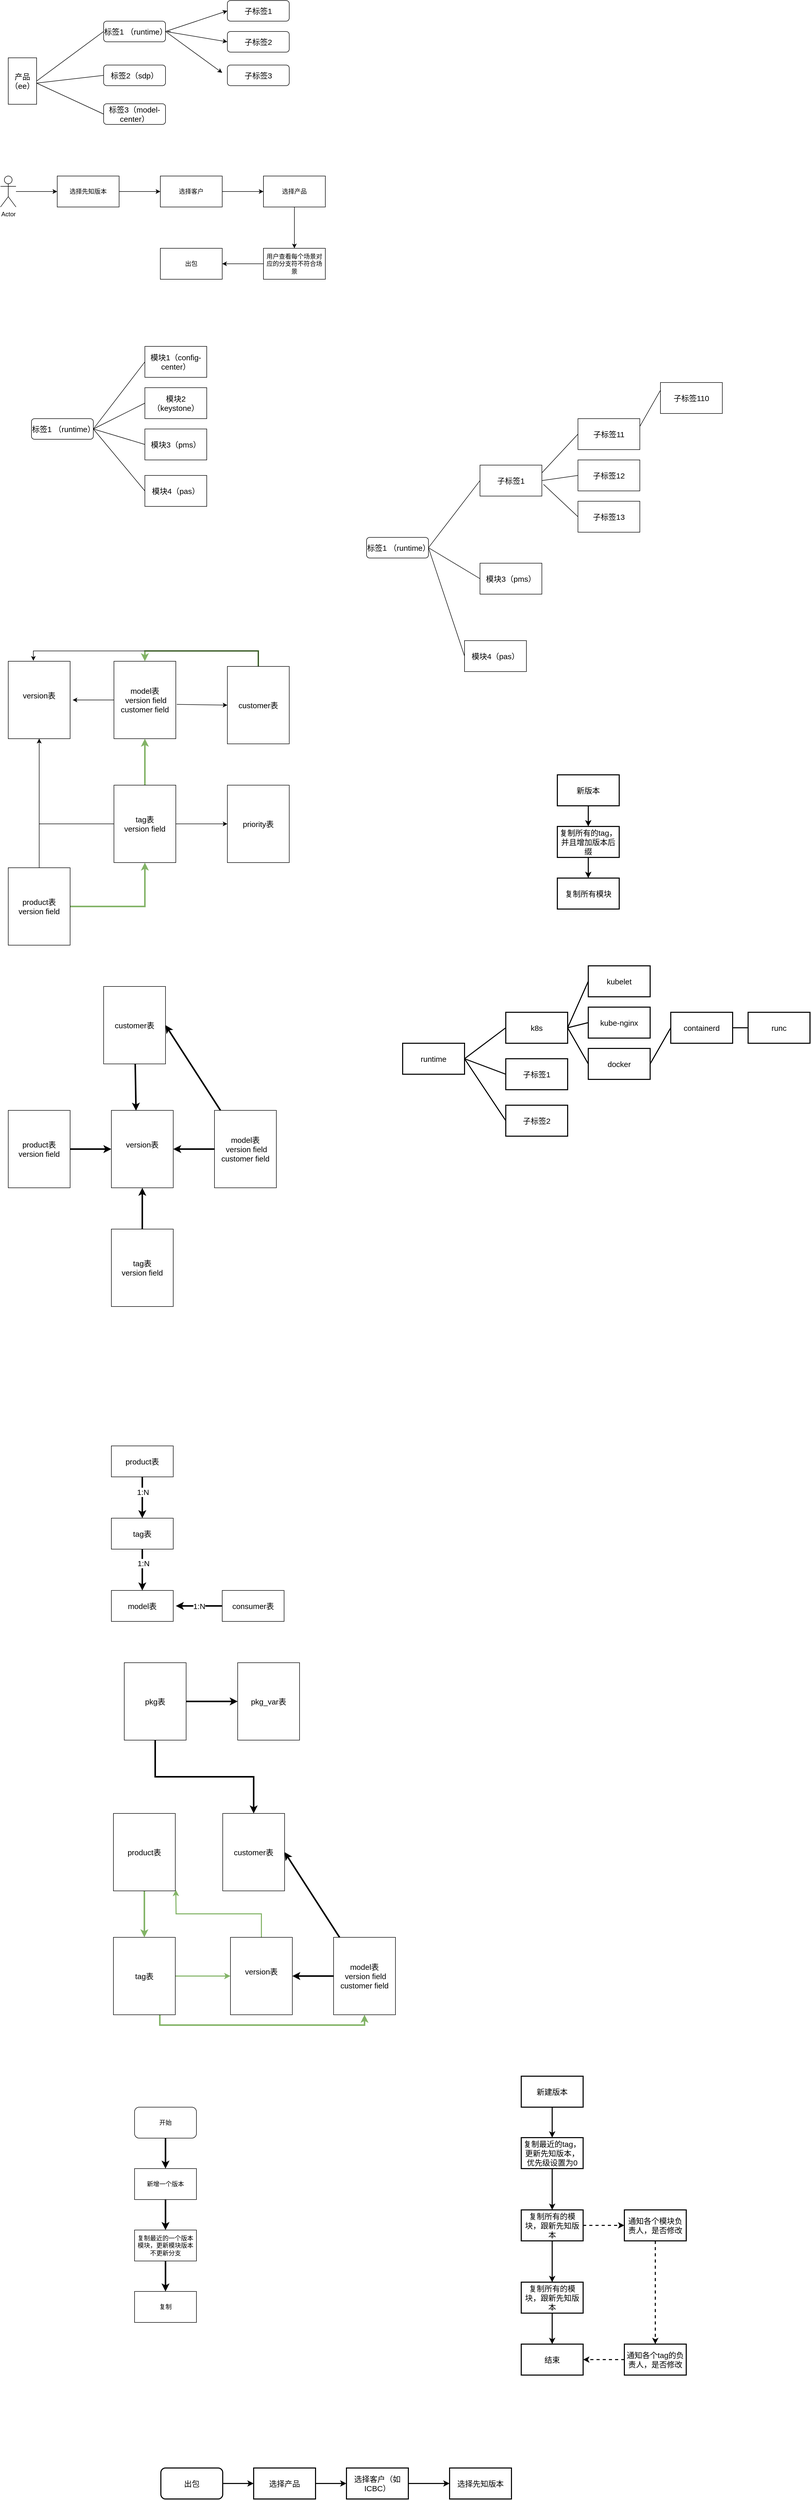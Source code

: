 <mxfile version="12.1.9" type="github" pages="1">
  <diagram id="HYDxC4IRF1-QbCd2Omzz" name="Page-1">
    <mxGraphModel dx="1106" dy="702" grid="1" gridSize="10" guides="1" tooltips="1" connect="1" arrows="1" fold="1" page="1" pageScale="1" pageWidth="827" pageHeight="1169" math="0" shadow="0">
      <root>
        <mxCell id="0"/>
        <mxCell id="1" parent="0"/>
        <mxCell id="9Z2hVscFaG5uiC6A5sd_-3" value="" style="edgeStyle=orthogonalEdgeStyle;rounded=0;orthogonalLoop=1;jettySize=auto;html=1;" parent="1" source="9Z2hVscFaG5uiC6A5sd_-1" edge="1">
          <mxGeometry relative="1" as="geometry">
            <mxPoint x="160" y="380" as="targetPoint"/>
          </mxGeometry>
        </mxCell>
        <mxCell id="9Z2hVscFaG5uiC6A5sd_-1" value="Actor" style="shape=umlActor;verticalLabelPosition=bottom;labelBackgroundColor=#ffffff;verticalAlign=top;html=1;outlineConnect=0;" parent="1" vertex="1">
          <mxGeometry x="50" y="350" width="30" height="60" as="geometry"/>
        </mxCell>
        <mxCell id="9Z2hVscFaG5uiC6A5sd_-6" value="" style="edgeStyle=orthogonalEdgeStyle;rounded=0;orthogonalLoop=1;jettySize=auto;html=1;" parent="1" source="9Z2hVscFaG5uiC6A5sd_-4" target="9Z2hVscFaG5uiC6A5sd_-5" edge="1">
          <mxGeometry relative="1" as="geometry"/>
        </mxCell>
        <mxCell id="9Z2hVscFaG5uiC6A5sd_-4" value="选择先知版本" style="rounded=0;whiteSpace=wrap;html=1;" parent="1" vertex="1">
          <mxGeometry x="160" y="350" width="120" height="60" as="geometry"/>
        </mxCell>
        <mxCell id="9Z2hVscFaG5uiC6A5sd_-8" value="" style="edgeStyle=orthogonalEdgeStyle;rounded=0;orthogonalLoop=1;jettySize=auto;html=1;" parent="1" source="9Z2hVscFaG5uiC6A5sd_-5" target="9Z2hVscFaG5uiC6A5sd_-7" edge="1">
          <mxGeometry relative="1" as="geometry"/>
        </mxCell>
        <mxCell id="9Z2hVscFaG5uiC6A5sd_-5" value="选择客户" style="rounded=0;whiteSpace=wrap;html=1;" parent="1" vertex="1">
          <mxGeometry x="360" y="350" width="120" height="60" as="geometry"/>
        </mxCell>
        <mxCell id="9Z2hVscFaG5uiC6A5sd_-10" value="" style="edgeStyle=orthogonalEdgeStyle;rounded=0;orthogonalLoop=1;jettySize=auto;html=1;" parent="1" source="9Z2hVscFaG5uiC6A5sd_-7" target="9Z2hVscFaG5uiC6A5sd_-9" edge="1">
          <mxGeometry relative="1" as="geometry"/>
        </mxCell>
        <mxCell id="9Z2hVscFaG5uiC6A5sd_-7" value="选择产品" style="rounded=0;whiteSpace=wrap;html=1;" parent="1" vertex="1">
          <mxGeometry x="560" y="350" width="120" height="60" as="geometry"/>
        </mxCell>
        <mxCell id="9Z2hVscFaG5uiC6A5sd_-12" value="" style="edgeStyle=orthogonalEdgeStyle;rounded=0;orthogonalLoop=1;jettySize=auto;html=1;" parent="1" source="9Z2hVscFaG5uiC6A5sd_-9" target="9Z2hVscFaG5uiC6A5sd_-11" edge="1">
          <mxGeometry relative="1" as="geometry"/>
        </mxCell>
        <mxCell id="9Z2hVscFaG5uiC6A5sd_-9" value="用户查看每个场景对应的分支符不符合场景" style="rounded=0;whiteSpace=wrap;html=1;" parent="1" vertex="1">
          <mxGeometry x="560" y="490" width="120" height="60" as="geometry"/>
        </mxCell>
        <mxCell id="9Z2hVscFaG5uiC6A5sd_-11" value="出包" style="rounded=0;whiteSpace=wrap;html=1;" parent="1" vertex="1">
          <mxGeometry x="360" y="490" width="120" height="60" as="geometry"/>
        </mxCell>
        <mxCell id="9Z2hVscFaG5uiC6A5sd_-13" value="产品（ee）" style="rounded=0;whiteSpace=wrap;html=1;fontSize=15;" parent="1" vertex="1">
          <mxGeometry x="65" y="121" width="55" height="90" as="geometry"/>
        </mxCell>
        <mxCell id="9Z2hVscFaG5uiC6A5sd_-14" value="标签1 （runtime）" style="rounded=1;whiteSpace=wrap;html=1;fontSize=15;align=center;" parent="1" vertex="1">
          <mxGeometry x="250" y="50" width="120" height="40" as="geometry"/>
        </mxCell>
        <mxCell id="9Z2hVscFaG5uiC6A5sd_-15" value="标签2（sdp）" style="rounded=1;whiteSpace=wrap;html=1;fontSize=15;" parent="1" vertex="1">
          <mxGeometry x="250" y="135" width="120" height="40" as="geometry"/>
        </mxCell>
        <mxCell id="9Z2hVscFaG5uiC6A5sd_-16" value="标签3（model-center）" style="rounded=1;whiteSpace=wrap;html=1;fontSize=15;" parent="1" vertex="1">
          <mxGeometry x="250" y="210" width="120" height="40" as="geometry"/>
        </mxCell>
        <mxCell id="9Z2hVscFaG5uiC6A5sd_-17" value="" style="endArrow=none;html=1;fontSize=15;exitX=1;exitY=0.5;exitDx=0;exitDy=0;entryX=0;entryY=0.5;entryDx=0;entryDy=0;" parent="1" source="9Z2hVscFaG5uiC6A5sd_-13" target="9Z2hVscFaG5uiC6A5sd_-14" edge="1">
          <mxGeometry width="50" height="50" relative="1" as="geometry">
            <mxPoint x="50" y="620" as="sourcePoint"/>
            <mxPoint x="100" y="570" as="targetPoint"/>
          </mxGeometry>
        </mxCell>
        <mxCell id="9Z2hVscFaG5uiC6A5sd_-18" value="" style="endArrow=none;html=1;fontSize=15;entryX=0;entryY=0.5;entryDx=0;entryDy=0;" parent="1" target="9Z2hVscFaG5uiC6A5sd_-15" edge="1">
          <mxGeometry width="50" height="50" relative="1" as="geometry">
            <mxPoint x="120" y="170" as="sourcePoint"/>
            <mxPoint x="260" y="80" as="targetPoint"/>
          </mxGeometry>
        </mxCell>
        <mxCell id="9Z2hVscFaG5uiC6A5sd_-19" value="" style="endArrow=none;html=1;fontSize=15;entryX=0;entryY=0.5;entryDx=0;entryDy=0;" parent="1" target="9Z2hVscFaG5uiC6A5sd_-16" edge="1">
          <mxGeometry width="50" height="50" relative="1" as="geometry">
            <mxPoint x="120" y="170" as="sourcePoint"/>
            <mxPoint x="270" y="90" as="targetPoint"/>
          </mxGeometry>
        </mxCell>
        <mxCell id="9Z2hVscFaG5uiC6A5sd_-21" value="标签1 （runtime）" style="rounded=1;whiteSpace=wrap;html=1;fontSize=15;align=center;" parent="1" vertex="1">
          <mxGeometry x="110" y="820" width="120" height="40" as="geometry"/>
        </mxCell>
        <mxCell id="9Z2hVscFaG5uiC6A5sd_-29" value="模块2 （keystone）" style="rounded=0;whiteSpace=wrap;html=1;fontSize=15;align=center;" parent="1" vertex="1">
          <mxGeometry x="330" y="760" width="120" height="60" as="geometry"/>
        </mxCell>
        <mxCell id="9Z2hVscFaG5uiC6A5sd_-30" value="模块3（pms）" style="rounded=0;whiteSpace=wrap;html=1;fontSize=15;align=center;" parent="1" vertex="1">
          <mxGeometry x="330" y="840" width="120" height="60" as="geometry"/>
        </mxCell>
        <mxCell id="9Z2hVscFaG5uiC6A5sd_-31" value="模块4（pas）" style="rounded=0;whiteSpace=wrap;html=1;fontSize=15;align=center;" parent="1" vertex="1">
          <mxGeometry x="330" y="930" width="120" height="60" as="geometry"/>
        </mxCell>
        <mxCell id="9Z2hVscFaG5uiC6A5sd_-32" value="模块1（config-center）" style="rounded=0;whiteSpace=wrap;html=1;fontSize=15;align=center;" parent="1" vertex="1">
          <mxGeometry x="330" y="680" width="120" height="60" as="geometry"/>
        </mxCell>
        <mxCell id="9Z2hVscFaG5uiC6A5sd_-33" value="" style="endArrow=none;html=1;fontSize=15;exitX=1;exitY=0.5;exitDx=0;exitDy=0;entryX=0;entryY=0.5;entryDx=0;entryDy=0;" parent="1" source="9Z2hVscFaG5uiC6A5sd_-21" target="9Z2hVscFaG5uiC6A5sd_-31" edge="1">
          <mxGeometry width="50" height="50" relative="1" as="geometry">
            <mxPoint x="230" y="920" as="sourcePoint"/>
            <mxPoint x="280" y="870" as="targetPoint"/>
          </mxGeometry>
        </mxCell>
        <mxCell id="9Z2hVscFaG5uiC6A5sd_-34" value="" style="endArrow=none;html=1;fontSize=15;entryX=0;entryY=0.5;entryDx=0;entryDy=0;" parent="1" target="9Z2hVscFaG5uiC6A5sd_-30" edge="1">
          <mxGeometry width="50" height="50" relative="1" as="geometry">
            <mxPoint x="230" y="840" as="sourcePoint"/>
            <mxPoint x="340" y="970" as="targetPoint"/>
          </mxGeometry>
        </mxCell>
        <mxCell id="9Z2hVscFaG5uiC6A5sd_-35" value="" style="endArrow=none;html=1;fontSize=15;entryX=0;entryY=0.5;entryDx=0;entryDy=0;" parent="1" target="9Z2hVscFaG5uiC6A5sd_-29" edge="1">
          <mxGeometry width="50" height="50" relative="1" as="geometry">
            <mxPoint x="230" y="840" as="sourcePoint"/>
            <mxPoint x="340" y="880" as="targetPoint"/>
          </mxGeometry>
        </mxCell>
        <mxCell id="9Z2hVscFaG5uiC6A5sd_-36" value="" style="endArrow=none;html=1;fontSize=15;entryX=0;entryY=0.5;entryDx=0;entryDy=0;" parent="1" target="9Z2hVscFaG5uiC6A5sd_-32" edge="1">
          <mxGeometry width="50" height="50" relative="1" as="geometry">
            <mxPoint x="230" y="840" as="sourcePoint"/>
            <mxPoint x="340" y="800" as="targetPoint"/>
          </mxGeometry>
        </mxCell>
        <mxCell id="9Z2hVscFaG5uiC6A5sd_-47" style="edgeStyle=orthogonalEdgeStyle;rounded=0;orthogonalLoop=1;jettySize=auto;html=1;fontSize=15;" parent="1" source="9Z2hVscFaG5uiC6A5sd_-37" edge="1">
          <mxGeometry relative="1" as="geometry">
            <mxPoint x="190" y="1365" as="targetPoint"/>
          </mxGeometry>
        </mxCell>
        <mxCell id="9Z2hVscFaG5uiC6A5sd_-37" value="model表&lt;br&gt;&amp;nbsp;version field&lt;br&gt;customer field&lt;br&gt;" style="rounded=0;whiteSpace=wrap;html=1;fontSize=15;align=center;" parent="1" vertex="1">
          <mxGeometry x="270" y="1290" width="120" height="150" as="geometry"/>
        </mxCell>
        <mxCell id="9Z2hVscFaG5uiC6A5sd_-39" value="version表&lt;br&gt;&lt;br&gt;" style="rounded=0;whiteSpace=wrap;html=1;fontSize=15;align=center;" parent="1" vertex="1">
          <mxGeometry x="65" y="1290" width="120" height="150" as="geometry"/>
        </mxCell>
        <mxCell id="9Z2hVscFaG5uiC6A5sd_-56" style="edgeStyle=orthogonalEdgeStyle;rounded=0;orthogonalLoop=1;jettySize=auto;html=1;exitX=0.5;exitY=0;exitDx=0;exitDy=0;entryX=0.5;entryY=0;entryDx=0;entryDy=0;fontSize=15;fillColor=#d5e8d4;strokeColor=#82b366;strokeWidth=3;" parent="1" source="9Z2hVscFaG5uiC6A5sd_-41" target="9Z2hVscFaG5uiC6A5sd_-37" edge="1">
          <mxGeometry relative="1" as="geometry"/>
        </mxCell>
        <mxCell id="9Z2hVscFaG5uiC6A5sd_-60" style="edgeStyle=orthogonalEdgeStyle;rounded=0;orthogonalLoop=1;jettySize=auto;html=1;exitX=0.5;exitY=0;exitDx=0;exitDy=0;entryX=0.406;entryY=-0.007;entryDx=0;entryDy=0;entryPerimeter=0;fontSize=15;" parent="1" source="9Z2hVscFaG5uiC6A5sd_-41" target="9Z2hVscFaG5uiC6A5sd_-39" edge="1">
          <mxGeometry relative="1" as="geometry"/>
        </mxCell>
        <mxCell id="9Z2hVscFaG5uiC6A5sd_-41" value="customer表&lt;br&gt;" style="rounded=0;whiteSpace=wrap;html=1;fontSize=15;align=center;" parent="1" vertex="1">
          <mxGeometry x="490" y="1300" width="120" height="150" as="geometry"/>
        </mxCell>
        <mxCell id="9Z2hVscFaG5uiC6A5sd_-42" value="" style="endArrow=classic;html=1;fontSize=15;entryX=0;entryY=0.5;entryDx=0;entryDy=0;exitX=1.016;exitY=0.557;exitDx=0;exitDy=0;exitPerimeter=0;" parent="1" source="9Z2hVscFaG5uiC6A5sd_-37" target="9Z2hVscFaG5uiC6A5sd_-41" edge="1">
          <mxGeometry width="50" height="50" relative="1" as="geometry">
            <mxPoint x="390" y="1410" as="sourcePoint"/>
            <mxPoint x="440" y="1360" as="targetPoint"/>
          </mxGeometry>
        </mxCell>
        <mxCell id="9Z2hVscFaG5uiC6A5sd_-48" style="edgeStyle=orthogonalEdgeStyle;rounded=0;orthogonalLoop=1;jettySize=auto;html=1;exitX=0;exitY=0.5;exitDx=0;exitDy=0;entryX=0.5;entryY=1;entryDx=0;entryDy=0;fontSize=15;" parent="1" source="9Z2hVscFaG5uiC6A5sd_-46" target="9Z2hVscFaG5uiC6A5sd_-39" edge="1">
          <mxGeometry relative="1" as="geometry"/>
        </mxCell>
        <mxCell id="9Z2hVscFaG5uiC6A5sd_-55" value="" style="edgeStyle=orthogonalEdgeStyle;rounded=0;orthogonalLoop=1;jettySize=auto;html=1;fontSize=15;entryX=0.5;entryY=1;entryDx=0;entryDy=0;fillColor=#d5e8d4;strokeColor=#82b366;strokeWidth=3;" parent="1" source="9Z2hVscFaG5uiC6A5sd_-46" target="9Z2hVscFaG5uiC6A5sd_-37" edge="1">
          <mxGeometry relative="1" as="geometry">
            <mxPoint x="330" y="1450" as="targetPoint"/>
          </mxGeometry>
        </mxCell>
        <mxCell id="UBwXFy5JP3hV3EEu5Nr8-9" style="edgeStyle=orthogonalEdgeStyle;rounded=0;orthogonalLoop=1;jettySize=auto;html=1;exitX=1;exitY=0.5;exitDx=0;exitDy=0;entryX=0;entryY=0.5;entryDx=0;entryDy=0;" edge="1" parent="1" source="9Z2hVscFaG5uiC6A5sd_-46" target="UBwXFy5JP3hV3EEu5Nr8-8">
          <mxGeometry relative="1" as="geometry"/>
        </mxCell>
        <mxCell id="9Z2hVscFaG5uiC6A5sd_-46" value="tag表&lt;br&gt;version field" style="rounded=0;whiteSpace=wrap;html=1;fontSize=15;align=center;" parent="1" vertex="1">
          <mxGeometry x="270" y="1530" width="120" height="150" as="geometry"/>
        </mxCell>
        <mxCell id="9Z2hVscFaG5uiC6A5sd_-52" style="edgeStyle=orthogonalEdgeStyle;rounded=0;orthogonalLoop=1;jettySize=auto;html=1;entryX=0.5;entryY=1;entryDx=0;entryDy=0;fontSize=15;" parent="1" source="9Z2hVscFaG5uiC6A5sd_-49" target="9Z2hVscFaG5uiC6A5sd_-39" edge="1">
          <mxGeometry relative="1" as="geometry"/>
        </mxCell>
        <mxCell id="9Z2hVscFaG5uiC6A5sd_-53" style="edgeStyle=orthogonalEdgeStyle;rounded=0;orthogonalLoop=1;jettySize=auto;html=1;exitX=1;exitY=0.5;exitDx=0;exitDy=0;fontSize=15;fillColor=#d5e8d4;strokeColor=#82b366;strokeWidth=3;" parent="1" source="9Z2hVscFaG5uiC6A5sd_-49" target="9Z2hVscFaG5uiC6A5sd_-46" edge="1">
          <mxGeometry relative="1" as="geometry"/>
        </mxCell>
        <mxCell id="9Z2hVscFaG5uiC6A5sd_-49" value="product表&lt;br&gt;version field" style="rounded=0;whiteSpace=wrap;html=1;fontSize=15;align=center;" parent="1" vertex="1">
          <mxGeometry x="65" y="1690" width="120" height="150" as="geometry"/>
        </mxCell>
        <mxCell id="9Z2hVscFaG5uiC6A5sd_-77" style="edgeStyle=none;rounded=0;orthogonalLoop=1;jettySize=auto;html=1;entryX=1;entryY=0.5;entryDx=0;entryDy=0;strokeWidth=3;fontSize=15;" parent="1" source="9Z2hVscFaG5uiC6A5sd_-64" target="9Z2hVscFaG5uiC6A5sd_-68" edge="1">
          <mxGeometry relative="1" as="geometry"/>
        </mxCell>
        <mxCell id="9Z2hVscFaG5uiC6A5sd_-79" value="" style="edgeStyle=none;rounded=0;orthogonalLoop=1;jettySize=auto;html=1;strokeWidth=3;fontSize=15;" parent="1" source="9Z2hVscFaG5uiC6A5sd_-64" edge="1">
          <mxGeometry relative="1" as="geometry">
            <mxPoint x="385" y="2235" as="targetPoint"/>
          </mxGeometry>
        </mxCell>
        <mxCell id="9Z2hVscFaG5uiC6A5sd_-64" value="model表&lt;br&gt;&amp;nbsp;version field&lt;br&gt;customer field&lt;br&gt;" style="rounded=0;whiteSpace=wrap;html=1;fontSize=15;align=center;" parent="1" vertex="1">
          <mxGeometry x="465" y="2160" width="120" height="150" as="geometry"/>
        </mxCell>
        <mxCell id="9Z2hVscFaG5uiC6A5sd_-76" style="edgeStyle=none;rounded=0;orthogonalLoop=1;jettySize=auto;html=1;entryX=0.44;entryY=0.004;entryDx=0;entryDy=0;entryPerimeter=0;strokeWidth=3;fontSize=15;" parent="1" source="9Z2hVscFaG5uiC6A5sd_-68" edge="1">
          <mxGeometry relative="1" as="geometry">
            <mxPoint x="312.8" y="2160.6" as="targetPoint"/>
          </mxGeometry>
        </mxCell>
        <mxCell id="9Z2hVscFaG5uiC6A5sd_-68" value="customer表&lt;br&gt;" style="rounded=0;whiteSpace=wrap;html=1;fontSize=15;align=center;" parent="1" vertex="1">
          <mxGeometry x="250" y="1920" width="120" height="150" as="geometry"/>
        </mxCell>
        <mxCell id="9Z2hVscFaG5uiC6A5sd_-82" value="" style="edgeStyle=none;rounded=0;orthogonalLoop=1;jettySize=auto;html=1;strokeWidth=3;fontSize=15;entryX=0.5;entryY=1;entryDx=0;entryDy=0;" parent="1" source="9Z2hVscFaG5uiC6A5sd_-72" edge="1">
          <mxGeometry relative="1" as="geometry">
            <mxPoint x="325" y="2310" as="targetPoint"/>
          </mxGeometry>
        </mxCell>
        <mxCell id="9Z2hVscFaG5uiC6A5sd_-72" value="tag表&lt;br&gt;version field" style="rounded=0;whiteSpace=wrap;html=1;fontSize=15;align=center;" parent="1" vertex="1">
          <mxGeometry x="265" y="2390" width="120" height="150" as="geometry"/>
        </mxCell>
        <mxCell id="9Z2hVscFaG5uiC6A5sd_-80" value="" style="edgeStyle=none;rounded=0;orthogonalLoop=1;jettySize=auto;html=1;strokeWidth=3;fontSize=15;" parent="1" source="9Z2hVscFaG5uiC6A5sd_-75" edge="1">
          <mxGeometry relative="1" as="geometry">
            <mxPoint x="265" y="2235" as="targetPoint"/>
          </mxGeometry>
        </mxCell>
        <mxCell id="9Z2hVscFaG5uiC6A5sd_-75" value="product表&lt;br&gt;version field" style="rounded=0;whiteSpace=wrap;html=1;fontSize=15;align=center;" parent="1" vertex="1">
          <mxGeometry x="65" y="2160" width="120" height="150" as="geometry"/>
        </mxCell>
        <mxCell id="9Z2hVscFaG5uiC6A5sd_-83" value="version表&lt;br&gt;&lt;br&gt;" style="rounded=0;whiteSpace=wrap;html=1;fontSize=15;align=center;" parent="1" vertex="1">
          <mxGeometry x="265" y="2160" width="120" height="150" as="geometry"/>
        </mxCell>
        <mxCell id="9Z2hVscFaG5uiC6A5sd_-86" value="" style="edgeStyle=none;rounded=0;orthogonalLoop=1;jettySize=auto;html=1;strokeWidth=3;fontSize=15;" parent="1" source="9Z2hVscFaG5uiC6A5sd_-84" target="9Z2hVscFaG5uiC6A5sd_-85" edge="1">
          <mxGeometry relative="1" as="geometry"/>
        </mxCell>
        <mxCell id="9Z2hVscFaG5uiC6A5sd_-91" value="1:N" style="text;html=1;resizable=0;points=[];align=center;verticalAlign=middle;labelBackgroundColor=#ffffff;fontSize=15;" parent="9Z2hVscFaG5uiC6A5sd_-86" vertex="1" connectable="0">
          <mxGeometry x="-0.286" y="1" relative="1" as="geometry">
            <mxPoint as="offset"/>
          </mxGeometry>
        </mxCell>
        <mxCell id="9Z2hVscFaG5uiC6A5sd_-84" value="product表" style="rounded=0;whiteSpace=wrap;html=1;fontSize=15;align=center;" parent="1" vertex="1">
          <mxGeometry x="265" y="2810" width="120" height="60" as="geometry"/>
        </mxCell>
        <mxCell id="9Z2hVscFaG5uiC6A5sd_-88" value="" style="edgeStyle=none;rounded=0;orthogonalLoop=1;jettySize=auto;html=1;strokeWidth=3;fontSize=15;" parent="1" source="9Z2hVscFaG5uiC6A5sd_-85" target="9Z2hVscFaG5uiC6A5sd_-87" edge="1">
          <mxGeometry relative="1" as="geometry"/>
        </mxCell>
        <mxCell id="9Z2hVscFaG5uiC6A5sd_-92" value="1:N" style="text;html=1;resizable=0;points=[];align=center;verticalAlign=middle;labelBackgroundColor=#ffffff;fontSize=15;" parent="9Z2hVscFaG5uiC6A5sd_-88" vertex="1" connectable="0">
          <mxGeometry x="-0.336" y="2" relative="1" as="geometry">
            <mxPoint as="offset"/>
          </mxGeometry>
        </mxCell>
        <mxCell id="9Z2hVscFaG5uiC6A5sd_-85" value="tag表" style="rounded=0;whiteSpace=wrap;html=1;fontSize=15;align=center;" parent="1" vertex="1">
          <mxGeometry x="265" y="2950" width="120" height="60" as="geometry"/>
        </mxCell>
        <mxCell id="9Z2hVscFaG5uiC6A5sd_-87" value="model表" style="rounded=0;whiteSpace=wrap;html=1;fontSize=15;align=center;" parent="1" vertex="1">
          <mxGeometry x="265" y="3090" width="120" height="60" as="geometry"/>
        </mxCell>
        <mxCell id="9Z2hVscFaG5uiC6A5sd_-90" value="1:N" style="edgeStyle=none;rounded=0;orthogonalLoop=1;jettySize=auto;html=1;strokeWidth=3;fontSize=15;" parent="1" source="9Z2hVscFaG5uiC6A5sd_-89" edge="1">
          <mxGeometry relative="1" as="geometry">
            <mxPoint x="390" y="3120" as="targetPoint"/>
          </mxGeometry>
        </mxCell>
        <mxCell id="9Z2hVscFaG5uiC6A5sd_-89" value="consumer表" style="rounded=0;whiteSpace=wrap;html=1;fontSize=15;align=center;" parent="1" vertex="1">
          <mxGeometry x="480" y="3090" width="120" height="60" as="geometry"/>
        </mxCell>
        <mxCell id="UBwXFy5JP3hV3EEu5Nr8-1" value="子标签1" style="rounded=1;whiteSpace=wrap;html=1;fontSize=15;align=center;" vertex="1" parent="1">
          <mxGeometry x="490" y="10" width="120" height="40" as="geometry"/>
        </mxCell>
        <mxCell id="UBwXFy5JP3hV3EEu5Nr8-3" value="" style="endArrow=classic;html=1;entryX=0;entryY=0.5;entryDx=0;entryDy=0;" edge="1" parent="1" target="UBwXFy5JP3hV3EEu5Nr8-1">
          <mxGeometry width="50" height="50" relative="1" as="geometry">
            <mxPoint x="370" y="70" as="sourcePoint"/>
            <mxPoint x="420" y="20" as="targetPoint"/>
          </mxGeometry>
        </mxCell>
        <mxCell id="UBwXFy5JP3hV3EEu5Nr8-4" value="子标签2" style="rounded=1;whiteSpace=wrap;html=1;fontSize=15;align=center;" vertex="1" parent="1">
          <mxGeometry x="490" y="70" width="120" height="40" as="geometry"/>
        </mxCell>
        <mxCell id="UBwXFy5JP3hV3EEu5Nr8-5" value="子标签3" style="rounded=1;whiteSpace=wrap;html=1;fontSize=15;align=center;" vertex="1" parent="1">
          <mxGeometry x="490" y="135" width="120" height="40" as="geometry"/>
        </mxCell>
        <mxCell id="UBwXFy5JP3hV3EEu5Nr8-6" value="" style="endArrow=classic;html=1;entryX=0;entryY=0.5;entryDx=0;entryDy=0;" edge="1" parent="1" target="UBwXFy5JP3hV3EEu5Nr8-4">
          <mxGeometry width="50" height="50" relative="1" as="geometry">
            <mxPoint x="380" y="70" as="sourcePoint"/>
            <mxPoint x="420" y="90" as="targetPoint"/>
            <Array as="points">
              <mxPoint x="370" y="70"/>
            </Array>
          </mxGeometry>
        </mxCell>
        <mxCell id="UBwXFy5JP3hV3EEu5Nr8-7" value="" style="endArrow=classic;html=1;" edge="1" parent="1">
          <mxGeometry width="50" height="50" relative="1" as="geometry">
            <mxPoint x="370" y="70" as="sourcePoint"/>
            <mxPoint x="480" y="150" as="targetPoint"/>
          </mxGeometry>
        </mxCell>
        <mxCell id="UBwXFy5JP3hV3EEu5Nr8-8" value="priority表" style="rounded=0;whiteSpace=wrap;html=1;fontSize=15;align=center;" vertex="1" parent="1">
          <mxGeometry x="490" y="1530" width="120" height="150" as="geometry"/>
        </mxCell>
        <mxCell id="UBwXFy5JP3hV3EEu5Nr8-10" style="edgeStyle=none;rounded=0;orthogonalLoop=1;jettySize=auto;html=1;entryX=1;entryY=0.5;entryDx=0;entryDy=0;strokeWidth=3;fontSize=15;" edge="1" source="UBwXFy5JP3hV3EEu5Nr8-12" target="UBwXFy5JP3hV3EEu5Nr8-14" parent="1">
          <mxGeometry relative="1" as="geometry"/>
        </mxCell>
        <mxCell id="UBwXFy5JP3hV3EEu5Nr8-11" value="" style="edgeStyle=none;rounded=0;orthogonalLoop=1;jettySize=auto;html=1;strokeWidth=3;fontSize=15;" edge="1" source="UBwXFy5JP3hV3EEu5Nr8-12" parent="1">
          <mxGeometry relative="1" as="geometry">
            <mxPoint x="616" y="3837" as="targetPoint"/>
          </mxGeometry>
        </mxCell>
        <mxCell id="UBwXFy5JP3hV3EEu5Nr8-12" value="model表&lt;br&gt;&amp;nbsp;version field&lt;br&gt;customer field&lt;br&gt;" style="rounded=0;whiteSpace=wrap;html=1;fontSize=15;align=center;" vertex="1" parent="1">
          <mxGeometry x="696" y="3762" width="120" height="150" as="geometry"/>
        </mxCell>
        <mxCell id="UBwXFy5JP3hV3EEu5Nr8-14" value="customer表&lt;br&gt;" style="rounded=0;whiteSpace=wrap;html=1;fontSize=15;align=center;" vertex="1" parent="1">
          <mxGeometry x="481" y="3522" width="120" height="150" as="geometry"/>
        </mxCell>
        <mxCell id="UBwXFy5JP3hV3EEu5Nr8-24" style="edgeStyle=orthogonalEdgeStyle;rounded=0;orthogonalLoop=1;jettySize=auto;html=1;exitX=0.75;exitY=1;exitDx=0;exitDy=0;entryX=0.5;entryY=1;entryDx=0;entryDy=0;strokeWidth=3;fillColor=#d5e8d4;strokeColor=#82b366;" edge="1" parent="1" source="UBwXFy5JP3hV3EEu5Nr8-16" target="UBwXFy5JP3hV3EEu5Nr8-12">
          <mxGeometry relative="1" as="geometry"/>
        </mxCell>
        <mxCell id="UBwXFy5JP3hV3EEu5Nr8-132" value="" style="edgeStyle=orthogonalEdgeStyle;rounded=0;jumpStyle=none;orthogonalLoop=1;jettySize=auto;html=1;strokeColor=#82b366;strokeWidth=2;fontSize=15;entryX=0;entryY=0.5;entryDx=0;entryDy=0;fillColor=#d5e8d4;" edge="1" parent="1" source="UBwXFy5JP3hV3EEu5Nr8-16" target="UBwXFy5JP3hV3EEu5Nr8-19">
          <mxGeometry relative="1" as="geometry">
            <mxPoint x="469" y="3837" as="targetPoint"/>
          </mxGeometry>
        </mxCell>
        <mxCell id="UBwXFy5JP3hV3EEu5Nr8-16" value="tag表&lt;br&gt;" style="rounded=0;whiteSpace=wrap;html=1;fontSize=15;align=center;" vertex="1" parent="1">
          <mxGeometry x="269" y="3762" width="120" height="150" as="geometry"/>
        </mxCell>
        <mxCell id="UBwXFy5JP3hV3EEu5Nr8-25" style="edgeStyle=orthogonalEdgeStyle;rounded=0;orthogonalLoop=1;jettySize=auto;html=1;exitX=0.5;exitY=1;exitDx=0;exitDy=0;entryX=0.5;entryY=0;entryDx=0;entryDy=0;strokeWidth=3;fillColor=#d5e8d4;strokeColor=#82b366;" edge="1" parent="1" source="UBwXFy5JP3hV3EEu5Nr8-18" target="UBwXFy5JP3hV3EEu5Nr8-16">
          <mxGeometry relative="1" as="geometry"/>
        </mxCell>
        <mxCell id="UBwXFy5JP3hV3EEu5Nr8-18" value="product表&lt;br&gt;" style="rounded=0;whiteSpace=wrap;html=1;fontSize=15;align=center;" vertex="1" parent="1">
          <mxGeometry x="269" y="3522" width="120" height="150" as="geometry"/>
        </mxCell>
        <mxCell id="UBwXFy5JP3hV3EEu5Nr8-133" style="edgeStyle=orthogonalEdgeStyle;rounded=0;jumpStyle=none;orthogonalLoop=1;jettySize=auto;html=1;exitX=0.5;exitY=0;exitDx=0;exitDy=0;strokeColor=#82b366;strokeWidth=2;fontSize=15;fillColor=#d5e8d4;" edge="1" parent="1" source="UBwXFy5JP3hV3EEu5Nr8-19">
          <mxGeometry relative="1" as="geometry">
            <mxPoint x="390" y="3670" as="targetPoint"/>
          </mxGeometry>
        </mxCell>
        <mxCell id="UBwXFy5JP3hV3EEu5Nr8-19" value="version表&lt;br&gt;&lt;br&gt;" style="rounded=0;whiteSpace=wrap;html=1;fontSize=15;align=center;" vertex="1" parent="1">
          <mxGeometry x="496" y="3762" width="120" height="150" as="geometry"/>
        </mxCell>
        <mxCell id="UBwXFy5JP3hV3EEu5Nr8-30" style="edgeStyle=orthogonalEdgeStyle;rounded=0;orthogonalLoop=1;jettySize=auto;html=1;entryX=0;entryY=0.5;entryDx=0;entryDy=0;strokeWidth=3;" edge="1" parent="1" source="UBwXFy5JP3hV3EEu5Nr8-27" target="UBwXFy5JP3hV3EEu5Nr8-29">
          <mxGeometry relative="1" as="geometry"/>
        </mxCell>
        <mxCell id="UBwXFy5JP3hV3EEu5Nr8-39" style="edgeStyle=orthogonalEdgeStyle;rounded=0;orthogonalLoop=1;jettySize=auto;html=1;exitX=0.5;exitY=1;exitDx=0;exitDy=0;entryX=0.5;entryY=0;entryDx=0;entryDy=0;strokeWidth=3;" edge="1" parent="1" source="UBwXFy5JP3hV3EEu5Nr8-27" target="UBwXFy5JP3hV3EEu5Nr8-14">
          <mxGeometry relative="1" as="geometry"/>
        </mxCell>
        <mxCell id="UBwXFy5JP3hV3EEu5Nr8-27" value="pkg表&lt;br&gt;" style="rounded=0;whiteSpace=wrap;html=1;fontSize=15;align=center;" vertex="1" parent="1">
          <mxGeometry x="290" y="3230" width="120" height="150" as="geometry"/>
        </mxCell>
        <mxCell id="UBwXFy5JP3hV3EEu5Nr8-29" value="pkg_var表" style="rounded=0;whiteSpace=wrap;html=1;fontSize=15;align=center;" vertex="1" parent="1">
          <mxGeometry x="510" y="3230" width="120" height="150" as="geometry"/>
        </mxCell>
        <mxCell id="UBwXFy5JP3hV3EEu5Nr8-45" value="" style="edgeStyle=orthogonalEdgeStyle;rounded=0;orthogonalLoop=1;jettySize=auto;html=1;strokeWidth=3;" edge="1" parent="1" source="UBwXFy5JP3hV3EEu5Nr8-40" target="UBwXFy5JP3hV3EEu5Nr8-42">
          <mxGeometry relative="1" as="geometry"/>
        </mxCell>
        <mxCell id="UBwXFy5JP3hV3EEu5Nr8-40" value="开始" style="rounded=1;whiteSpace=wrap;html=1;" vertex="1" parent="1">
          <mxGeometry x="310" y="4091" width="120" height="60" as="geometry"/>
        </mxCell>
        <mxCell id="UBwXFy5JP3hV3EEu5Nr8-44" value="" style="edgeStyle=orthogonalEdgeStyle;rounded=0;orthogonalLoop=1;jettySize=auto;html=1;strokeWidth=3;" edge="1" parent="1" source="UBwXFy5JP3hV3EEu5Nr8-42" target="UBwXFy5JP3hV3EEu5Nr8-43">
          <mxGeometry relative="1" as="geometry"/>
        </mxCell>
        <mxCell id="UBwXFy5JP3hV3EEu5Nr8-42" value="新增一个版本" style="rounded=0;whiteSpace=wrap;html=1;" vertex="1" parent="1">
          <mxGeometry x="310" y="4210" width="120" height="60" as="geometry"/>
        </mxCell>
        <mxCell id="UBwXFy5JP3hV3EEu5Nr8-47" value="" style="edgeStyle=orthogonalEdgeStyle;rounded=0;orthogonalLoop=1;jettySize=auto;html=1;strokeWidth=3;" edge="1" parent="1" source="UBwXFy5JP3hV3EEu5Nr8-43" target="UBwXFy5JP3hV3EEu5Nr8-46">
          <mxGeometry relative="1" as="geometry"/>
        </mxCell>
        <mxCell id="UBwXFy5JP3hV3EEu5Nr8-43" value="复制最近的一个版本模块，更新模块版本不更新分支" style="rounded=0;whiteSpace=wrap;html=1;" vertex="1" parent="1">
          <mxGeometry x="310" y="4329" width="120" height="60" as="geometry"/>
        </mxCell>
        <mxCell id="UBwXFy5JP3hV3EEu5Nr8-46" value="复制" style="rounded=0;whiteSpace=wrap;html=1;" vertex="1" parent="1">
          <mxGeometry x="310" y="4448" width="120" height="60" as="geometry"/>
        </mxCell>
        <mxCell id="UBwXFy5JP3hV3EEu5Nr8-57" value="标签1 （runtime）" style="rounded=1;whiteSpace=wrap;html=1;fontSize=15;align=center;" vertex="1" parent="1">
          <mxGeometry x="760" y="1050" width="120" height="40" as="geometry"/>
        </mxCell>
        <mxCell id="UBwXFy5JP3hV3EEu5Nr8-59" value="模块3（pms）" style="rounded=0;whiteSpace=wrap;html=1;fontSize=15;align=center;" vertex="1" parent="1">
          <mxGeometry x="980" y="1100" width="120" height="60" as="geometry"/>
        </mxCell>
        <mxCell id="UBwXFy5JP3hV3EEu5Nr8-60" value="模块4（pas）" style="rounded=0;whiteSpace=wrap;html=1;fontSize=15;align=center;" vertex="1" parent="1">
          <mxGeometry x="950" y="1250" width="120" height="60" as="geometry"/>
        </mxCell>
        <mxCell id="UBwXFy5JP3hV3EEu5Nr8-61" value="子标签1" style="rounded=0;whiteSpace=wrap;html=1;fontSize=15;align=center;" vertex="1" parent="1">
          <mxGeometry x="980" y="910" width="120" height="60" as="geometry"/>
        </mxCell>
        <mxCell id="UBwXFy5JP3hV3EEu5Nr8-62" value="" style="endArrow=none;html=1;fontSize=15;exitX=1;exitY=0.5;exitDx=0;exitDy=0;entryX=0;entryY=0.5;entryDx=0;entryDy=0;" edge="1" source="UBwXFy5JP3hV3EEu5Nr8-57" target="UBwXFy5JP3hV3EEu5Nr8-60" parent="1">
          <mxGeometry width="50" height="50" relative="1" as="geometry">
            <mxPoint x="880" y="1150" as="sourcePoint"/>
            <mxPoint x="930" y="1100" as="targetPoint"/>
          </mxGeometry>
        </mxCell>
        <mxCell id="UBwXFy5JP3hV3EEu5Nr8-63" value="" style="endArrow=none;html=1;fontSize=15;entryX=0;entryY=0.5;entryDx=0;entryDy=0;" edge="1" target="UBwXFy5JP3hV3EEu5Nr8-59" parent="1">
          <mxGeometry width="50" height="50" relative="1" as="geometry">
            <mxPoint x="880" y="1070" as="sourcePoint"/>
            <mxPoint x="990" y="1200" as="targetPoint"/>
          </mxGeometry>
        </mxCell>
        <mxCell id="UBwXFy5JP3hV3EEu5Nr8-65" value="" style="endArrow=none;html=1;fontSize=15;entryX=0;entryY=0.5;entryDx=0;entryDy=0;" edge="1" target="UBwXFy5JP3hV3EEu5Nr8-61" parent="1">
          <mxGeometry width="50" height="50" relative="1" as="geometry">
            <mxPoint x="880" y="1070" as="sourcePoint"/>
            <mxPoint x="990" y="1030" as="targetPoint"/>
          </mxGeometry>
        </mxCell>
        <mxCell id="UBwXFy5JP3hV3EEu5Nr8-66" value="子标签11" style="rounded=0;whiteSpace=wrap;html=1;fontSize=15;align=center;" vertex="1" parent="1">
          <mxGeometry x="1170" y="820" width="120" height="60" as="geometry"/>
        </mxCell>
        <mxCell id="UBwXFy5JP3hV3EEu5Nr8-68" value="" style="endArrow=none;html=1;fontSize=15;entryX=1;entryY=0.25;entryDx=0;entryDy=0;exitX=0;exitY=0.5;exitDx=0;exitDy=0;" edge="1" parent="1" source="UBwXFy5JP3hV3EEu5Nr8-66" target="UBwXFy5JP3hV3EEu5Nr8-61">
          <mxGeometry width="50" height="50" relative="1" as="geometry">
            <mxPoint x="890" y="1080" as="sourcePoint"/>
            <mxPoint x="990" y="950" as="targetPoint"/>
          </mxGeometry>
        </mxCell>
        <mxCell id="UBwXFy5JP3hV3EEu5Nr8-69" value="子标签12" style="rounded=0;whiteSpace=wrap;html=1;fontSize=15;align=center;" vertex="1" parent="1">
          <mxGeometry x="1170" y="900" width="120" height="60" as="geometry"/>
        </mxCell>
        <mxCell id="UBwXFy5JP3hV3EEu5Nr8-70" value="" style="endArrow=none;html=1;fontSize=15;entryX=1;entryY=0.5;entryDx=0;entryDy=0;exitX=0;exitY=0.5;exitDx=0;exitDy=0;" edge="1" parent="1" source="UBwXFy5JP3hV3EEu5Nr8-69" target="UBwXFy5JP3hV3EEu5Nr8-61">
          <mxGeometry width="50" height="50" relative="1" as="geometry">
            <mxPoint x="1180" y="860" as="sourcePoint"/>
            <mxPoint x="1110" y="935" as="targetPoint"/>
          </mxGeometry>
        </mxCell>
        <mxCell id="UBwXFy5JP3hV3EEu5Nr8-71" value="子标签13" style="rounded=0;whiteSpace=wrap;html=1;fontSize=15;align=center;" vertex="1" parent="1">
          <mxGeometry x="1170" y="980" width="120" height="60" as="geometry"/>
        </mxCell>
        <mxCell id="UBwXFy5JP3hV3EEu5Nr8-72" value="" style="endArrow=none;html=1;fontSize=15;entryX=1.025;entryY=0.619;entryDx=0;entryDy=0;exitX=0;exitY=0.5;exitDx=0;exitDy=0;entryPerimeter=0;" edge="1" parent="1" source="UBwXFy5JP3hV3EEu5Nr8-71" target="UBwXFy5JP3hV3EEu5Nr8-61">
          <mxGeometry width="50" height="50" relative="1" as="geometry">
            <mxPoint x="1180" y="940" as="sourcePoint"/>
            <mxPoint x="1110" y="950" as="targetPoint"/>
          </mxGeometry>
        </mxCell>
        <mxCell id="UBwXFy5JP3hV3EEu5Nr8-73" value="子标签110" style="rounded=0;whiteSpace=wrap;html=1;fontSize=15;align=center;" vertex="1" parent="1">
          <mxGeometry x="1330" y="750" width="120" height="60" as="geometry"/>
        </mxCell>
        <mxCell id="UBwXFy5JP3hV3EEu5Nr8-74" value="" style="endArrow=none;html=1;fontSize=15;entryX=0;entryY=0.25;entryDx=0;entryDy=0;exitX=1;exitY=0.25;exitDx=0;exitDy=0;" edge="1" parent="1" source="UBwXFy5JP3hV3EEu5Nr8-66" target="UBwXFy5JP3hV3EEu5Nr8-73">
          <mxGeometry width="50" height="50" relative="1" as="geometry">
            <mxPoint x="1180" y="860" as="sourcePoint"/>
            <mxPoint x="1110" y="935" as="targetPoint"/>
          </mxGeometry>
        </mxCell>
        <mxCell id="UBwXFy5JP3hV3EEu5Nr8-79" value="" style="edgeStyle=orthogonalEdgeStyle;rounded=0;orthogonalLoop=1;jettySize=auto;html=1;strokeWidth=2;spacing=2;fontSize=15;" edge="1" parent="1" source="UBwXFy5JP3hV3EEu5Nr8-76" target="UBwXFy5JP3hV3EEu5Nr8-78">
          <mxGeometry relative="1" as="geometry"/>
        </mxCell>
        <mxCell id="UBwXFy5JP3hV3EEu5Nr8-76" value="新版本" style="rounded=0;whiteSpace=wrap;html=1;strokeWidth=2;spacing=2;fontSize=15;" vertex="1" parent="1">
          <mxGeometry x="1130" y="1510" width="120" height="60" as="geometry"/>
        </mxCell>
        <mxCell id="UBwXFy5JP3hV3EEu5Nr8-81" value="" style="edgeStyle=orthogonalEdgeStyle;rounded=0;orthogonalLoop=1;jettySize=auto;html=1;strokeWidth=2;spacing=2;fontSize=15;" edge="1" parent="1" source="UBwXFy5JP3hV3EEu5Nr8-78" target="UBwXFy5JP3hV3EEu5Nr8-80">
          <mxGeometry relative="1" as="geometry"/>
        </mxCell>
        <mxCell id="UBwXFy5JP3hV3EEu5Nr8-78" value="复制所有的tag，并且增加版本后缀" style="rounded=0;whiteSpace=wrap;html=1;strokeWidth=2;spacing=2;fontSize=15;" vertex="1" parent="1">
          <mxGeometry x="1130" y="1610" width="120" height="60" as="geometry"/>
        </mxCell>
        <mxCell id="UBwXFy5JP3hV3EEu5Nr8-80" value="复制所有模块" style="rounded=0;whiteSpace=wrap;html=1;strokeWidth=2;spacing=2;fontSize=15;" vertex="1" parent="1">
          <mxGeometry x="1130" y="1710" width="120" height="60" as="geometry"/>
        </mxCell>
        <mxCell id="UBwXFy5JP3hV3EEu5Nr8-83" value="runtime" style="rounded=0;whiteSpace=wrap;html=1;strokeWidth=2;fontSize=15;" vertex="1" parent="1">
          <mxGeometry x="830" y="2030" width="120" height="60" as="geometry"/>
        </mxCell>
        <mxCell id="UBwXFy5JP3hV3EEu5Nr8-86" value="k8s" style="rounded=0;whiteSpace=wrap;html=1;strokeWidth=2;fontSize=15;" vertex="1" parent="1">
          <mxGeometry x="1030" y="1970" width="120" height="60" as="geometry"/>
        </mxCell>
        <mxCell id="UBwXFy5JP3hV3EEu5Nr8-87" value="子标签1" style="rounded=0;whiteSpace=wrap;html=1;strokeWidth=2;fontSize=15;" vertex="1" parent="1">
          <mxGeometry x="1030" y="2060" width="120" height="60" as="geometry"/>
        </mxCell>
        <mxCell id="UBwXFy5JP3hV3EEu5Nr8-88" value="子标签2" style="rounded=0;whiteSpace=wrap;html=1;strokeWidth=2;fontSize=15;" vertex="1" parent="1">
          <mxGeometry x="1030" y="2150" width="120" height="60" as="geometry"/>
        </mxCell>
        <mxCell id="UBwXFy5JP3hV3EEu5Nr8-89" value="kubelet" style="rounded=0;whiteSpace=wrap;html=1;strokeWidth=2;fontSize=15;" vertex="1" parent="1">
          <mxGeometry x="1190" y="1880" width="120" height="60" as="geometry"/>
        </mxCell>
        <mxCell id="UBwXFy5JP3hV3EEu5Nr8-90" value="kube-nginx" style="rounded=0;whiteSpace=wrap;html=1;strokeWidth=2;fontSize=15;" vertex="1" parent="1">
          <mxGeometry x="1190" y="1960" width="120" height="60" as="geometry"/>
        </mxCell>
        <mxCell id="UBwXFy5JP3hV3EEu5Nr8-91" value="docker" style="rounded=0;whiteSpace=wrap;html=1;strokeWidth=2;fontSize=15;" vertex="1" parent="1">
          <mxGeometry x="1190" y="2040" width="120" height="60" as="geometry"/>
        </mxCell>
        <mxCell id="UBwXFy5JP3hV3EEu5Nr8-92" value="" style="endArrow=none;html=1;strokeWidth=2;fontSize=15;entryX=1;entryY=0.5;entryDx=0;entryDy=0;exitX=0;exitY=0.5;exitDx=0;exitDy=0;" edge="1" parent="1" source="UBwXFy5JP3hV3EEu5Nr8-89" target="UBwXFy5JP3hV3EEu5Nr8-86">
          <mxGeometry width="50" height="50" relative="1" as="geometry">
            <mxPoint x="920" y="1910" as="sourcePoint"/>
            <mxPoint x="970" y="1860" as="targetPoint"/>
          </mxGeometry>
        </mxCell>
        <mxCell id="UBwXFy5JP3hV3EEu5Nr8-93" value="containerd" style="rounded=0;whiteSpace=wrap;html=1;strokeWidth=2;fontSize=15;" vertex="1" parent="1">
          <mxGeometry x="1350" y="1970" width="120" height="60" as="geometry"/>
        </mxCell>
        <mxCell id="UBwXFy5JP3hV3EEu5Nr8-94" value="runc" style="rounded=0;whiteSpace=wrap;html=1;strokeWidth=2;fontSize=15;" vertex="1" parent="1">
          <mxGeometry x="1500" y="1970" width="120" height="60" as="geometry"/>
        </mxCell>
        <mxCell id="UBwXFy5JP3hV3EEu5Nr8-95" value="" style="endArrow=none;html=1;strokeWidth=2;fontSize=15;exitX=0;exitY=0.5;exitDx=0;exitDy=0;" edge="1" parent="1" source="UBwXFy5JP3hV3EEu5Nr8-90">
          <mxGeometry width="50" height="50" relative="1" as="geometry">
            <mxPoint x="1200" y="1920" as="sourcePoint"/>
            <mxPoint x="1150" y="2000" as="targetPoint"/>
          </mxGeometry>
        </mxCell>
        <mxCell id="UBwXFy5JP3hV3EEu5Nr8-96" value="" style="endArrow=none;html=1;strokeWidth=2;fontSize=15;exitX=0;exitY=0.5;exitDx=0;exitDy=0;entryX=1;entryY=0.5;entryDx=0;entryDy=0;" edge="1" parent="1" source="UBwXFy5JP3hV3EEu5Nr8-91" target="UBwXFy5JP3hV3EEu5Nr8-86">
          <mxGeometry width="50" height="50" relative="1" as="geometry">
            <mxPoint x="1200" y="2000" as="sourcePoint"/>
            <mxPoint x="1160" y="2000" as="targetPoint"/>
          </mxGeometry>
        </mxCell>
        <mxCell id="UBwXFy5JP3hV3EEu5Nr8-97" value="" style="endArrow=none;html=1;strokeWidth=2;fontSize=15;exitX=0;exitY=0.5;exitDx=0;exitDy=0;entryX=1;entryY=0.5;entryDx=0;entryDy=0;" edge="1" parent="1" source="UBwXFy5JP3hV3EEu5Nr8-86" target="UBwXFy5JP3hV3EEu5Nr8-83">
          <mxGeometry width="50" height="50" relative="1" as="geometry">
            <mxPoint x="1190" y="2160" as="sourcePoint"/>
            <mxPoint x="1150" y="2090" as="targetPoint"/>
          </mxGeometry>
        </mxCell>
        <mxCell id="UBwXFy5JP3hV3EEu5Nr8-98" value="" style="endArrow=none;html=1;strokeWidth=2;fontSize=15;exitX=0;exitY=0.5;exitDx=0;exitDy=0;" edge="1" parent="1" source="UBwXFy5JP3hV3EEu5Nr8-87">
          <mxGeometry width="50" height="50" relative="1" as="geometry">
            <mxPoint x="1040" y="2010" as="sourcePoint"/>
            <mxPoint x="950" y="2060" as="targetPoint"/>
          </mxGeometry>
        </mxCell>
        <mxCell id="UBwXFy5JP3hV3EEu5Nr8-99" value="" style="endArrow=none;html=1;strokeWidth=2;fontSize=15;exitX=0;exitY=0.5;exitDx=0;exitDy=0;" edge="1" parent="1" source="UBwXFy5JP3hV3EEu5Nr8-88">
          <mxGeometry width="50" height="50" relative="1" as="geometry">
            <mxPoint x="1040" y="2100" as="sourcePoint"/>
            <mxPoint x="950" y="2060" as="targetPoint"/>
          </mxGeometry>
        </mxCell>
        <mxCell id="UBwXFy5JP3hV3EEu5Nr8-100" value="" style="endArrow=none;html=1;strokeWidth=2;fontSize=15;exitX=1;exitY=0.5;exitDx=0;exitDy=0;entryX=0;entryY=0.5;entryDx=0;entryDy=0;" edge="1" parent="1" source="UBwXFy5JP3hV3EEu5Nr8-91" target="UBwXFy5JP3hV3EEu5Nr8-93">
          <mxGeometry width="50" height="50" relative="1" as="geometry">
            <mxPoint x="1200" y="2080" as="sourcePoint"/>
            <mxPoint x="1160" y="2010" as="targetPoint"/>
          </mxGeometry>
        </mxCell>
        <mxCell id="UBwXFy5JP3hV3EEu5Nr8-101" value="" style="endArrow=none;html=1;strokeWidth=2;fontSize=15;exitX=1;exitY=0.5;exitDx=0;exitDy=0;entryX=0;entryY=0.5;entryDx=0;entryDy=0;" edge="1" parent="1" source="UBwXFy5JP3hV3EEu5Nr8-93" target="UBwXFy5JP3hV3EEu5Nr8-94">
          <mxGeometry width="50" height="50" relative="1" as="geometry">
            <mxPoint x="1320" y="2080" as="sourcePoint"/>
            <mxPoint x="1360" y="2010" as="targetPoint"/>
          </mxGeometry>
        </mxCell>
        <mxCell id="UBwXFy5JP3hV3EEu5Nr8-104" value="" style="edgeStyle=orthogonalEdgeStyle;rounded=0;orthogonalLoop=1;jettySize=auto;html=1;strokeWidth=2;fontSize=15;" edge="1" parent="1" source="UBwXFy5JP3hV3EEu5Nr8-102" target="UBwXFy5JP3hV3EEu5Nr8-103">
          <mxGeometry relative="1" as="geometry"/>
        </mxCell>
        <mxCell id="UBwXFy5JP3hV3EEu5Nr8-102" value="新建版本" style="rounded=0;whiteSpace=wrap;html=1;strokeWidth=2;fontSize=15;" vertex="1" parent="1">
          <mxGeometry x="1060" y="4031" width="120" height="60" as="geometry"/>
        </mxCell>
        <mxCell id="UBwXFy5JP3hV3EEu5Nr8-107" value="" style="edgeStyle=orthogonalEdgeStyle;rounded=0;orthogonalLoop=1;jettySize=auto;html=1;strokeWidth=2;fontSize=15;" edge="1" parent="1" source="UBwXFy5JP3hV3EEu5Nr8-103" target="UBwXFy5JP3hV3EEu5Nr8-106">
          <mxGeometry relative="1" as="geometry"/>
        </mxCell>
        <mxCell id="UBwXFy5JP3hV3EEu5Nr8-103" value="复制最近的tag，更新先知版本，优先级设置为0" style="rounded=0;whiteSpace=wrap;html=1;strokeWidth=2;fontSize=15;" vertex="1" parent="1">
          <mxGeometry x="1060" y="4150" width="120" height="60" as="geometry"/>
        </mxCell>
        <mxCell id="UBwXFy5JP3hV3EEu5Nr8-109" value="" style="edgeStyle=orthogonalEdgeStyle;rounded=0;orthogonalLoop=1;jettySize=auto;html=1;strokeWidth=2;fontSize=15;" edge="1" parent="1" source="UBwXFy5JP3hV3EEu5Nr8-106" target="UBwXFy5JP3hV3EEu5Nr8-108">
          <mxGeometry relative="1" as="geometry"/>
        </mxCell>
        <mxCell id="UBwXFy5JP3hV3EEu5Nr8-111" value="" style="edgeStyle=orthogonalEdgeStyle;orthogonalLoop=1;jettySize=auto;html=1;strokeWidth=2;fontSize=15;jumpStyle=none;strokeColor=#000000;rounded=0;dashed=1;" edge="1" parent="1" source="UBwXFy5JP3hV3EEu5Nr8-106" target="UBwXFy5JP3hV3EEu5Nr8-110">
          <mxGeometry relative="1" as="geometry"/>
        </mxCell>
        <mxCell id="UBwXFy5JP3hV3EEu5Nr8-106" value="复制所有的模块，跟新先知版本" style="rounded=0;whiteSpace=wrap;html=1;strokeWidth=2;fontSize=15;" vertex="1" parent="1">
          <mxGeometry x="1060" y="4290" width="120" height="60" as="geometry"/>
        </mxCell>
        <mxCell id="UBwXFy5JP3hV3EEu5Nr8-114" value="" style="edgeStyle=orthogonalEdgeStyle;rounded=0;jumpStyle=none;orthogonalLoop=1;jettySize=auto;html=1;dashed=1;strokeColor=#000000;strokeWidth=2;fontSize=15;" edge="1" parent="1" source="UBwXFy5JP3hV3EEu5Nr8-110" target="UBwXFy5JP3hV3EEu5Nr8-113">
          <mxGeometry relative="1" as="geometry"/>
        </mxCell>
        <mxCell id="UBwXFy5JP3hV3EEu5Nr8-110" value="通知各个模块负责人，是否修改" style="rounded=0;whiteSpace=wrap;html=1;strokeWidth=2;fontSize=15;" vertex="1" parent="1">
          <mxGeometry x="1260" y="4290" width="120" height="60" as="geometry"/>
        </mxCell>
        <mxCell id="UBwXFy5JP3hV3EEu5Nr8-121" value="" style="edgeStyle=orthogonalEdgeStyle;rounded=0;jumpStyle=none;orthogonalLoop=1;jettySize=auto;html=1;strokeColor=#000000;strokeWidth=2;fontSize=15;dashed=1;" edge="1" parent="1" source="UBwXFy5JP3hV3EEu5Nr8-113" target="UBwXFy5JP3hV3EEu5Nr8-116">
          <mxGeometry relative="1" as="geometry"/>
        </mxCell>
        <mxCell id="UBwXFy5JP3hV3EEu5Nr8-113" value="通知各个tag的负责人，是否修改" style="rounded=0;whiteSpace=wrap;html=1;strokeWidth=2;fontSize=15;" vertex="1" parent="1">
          <mxGeometry x="1260" y="4550" width="120" height="60" as="geometry"/>
        </mxCell>
        <mxCell id="UBwXFy5JP3hV3EEu5Nr8-120" style="edgeStyle=orthogonalEdgeStyle;rounded=0;jumpStyle=none;orthogonalLoop=1;jettySize=auto;html=1;entryX=0.5;entryY=0;entryDx=0;entryDy=0;strokeColor=#000000;strokeWidth=2;fontSize=15;" edge="1" parent="1" source="UBwXFy5JP3hV3EEu5Nr8-108" target="UBwXFy5JP3hV3EEu5Nr8-116">
          <mxGeometry relative="1" as="geometry"/>
        </mxCell>
        <mxCell id="UBwXFy5JP3hV3EEu5Nr8-108" value="复制所有的模块，跟新先知版本" style="rounded=0;whiteSpace=wrap;html=1;strokeWidth=2;fontSize=15;" vertex="1" parent="1">
          <mxGeometry x="1060" y="4430" width="120" height="60" as="geometry"/>
        </mxCell>
        <mxCell id="UBwXFy5JP3hV3EEu5Nr8-116" value="结束" style="rounded=0;whiteSpace=wrap;html=1;strokeWidth=2;fontSize=15;" vertex="1" parent="1">
          <mxGeometry x="1060" y="4550" width="120" height="60" as="geometry"/>
        </mxCell>
        <mxCell id="UBwXFy5JP3hV3EEu5Nr8-127" value="" style="edgeStyle=orthogonalEdgeStyle;rounded=0;jumpStyle=none;orthogonalLoop=1;jettySize=auto;html=1;strokeColor=#000000;strokeWidth=2;fontSize=15;" edge="1" parent="1" source="UBwXFy5JP3hV3EEu5Nr8-122" target="UBwXFy5JP3hV3EEu5Nr8-123">
          <mxGeometry relative="1" as="geometry"/>
        </mxCell>
        <mxCell id="UBwXFy5JP3hV3EEu5Nr8-122" value="出包" style="rounded=1;whiteSpace=wrap;html=1;strokeWidth=2;fontSize=15;" vertex="1" parent="1">
          <mxGeometry x="361" y="4790" width="120" height="60" as="geometry"/>
        </mxCell>
        <mxCell id="UBwXFy5JP3hV3EEu5Nr8-128" value="" style="edgeStyle=orthogonalEdgeStyle;rounded=0;jumpStyle=none;orthogonalLoop=1;jettySize=auto;html=1;strokeColor=#000000;strokeWidth=2;fontSize=15;" edge="1" parent="1" source="UBwXFy5JP3hV3EEu5Nr8-123" target="UBwXFy5JP3hV3EEu5Nr8-125">
          <mxGeometry relative="1" as="geometry"/>
        </mxCell>
        <mxCell id="UBwXFy5JP3hV3EEu5Nr8-123" value="选择产品" style="rounded=0;whiteSpace=wrap;html=1;strokeWidth=2;fontSize=15;" vertex="1" parent="1">
          <mxGeometry x="541" y="4790" width="120" height="60" as="geometry"/>
        </mxCell>
        <mxCell id="UBwXFy5JP3hV3EEu5Nr8-130" value="" style="edgeStyle=orthogonalEdgeStyle;rounded=0;jumpStyle=none;orthogonalLoop=1;jettySize=auto;html=1;strokeColor=#000000;strokeWidth=2;fontSize=15;" edge="1" parent="1" source="UBwXFy5JP3hV3EEu5Nr8-125" target="UBwXFy5JP3hV3EEu5Nr8-129">
          <mxGeometry relative="1" as="geometry"/>
        </mxCell>
        <mxCell id="UBwXFy5JP3hV3EEu5Nr8-125" value="选择客户（如ICBC）" style="rounded=0;whiteSpace=wrap;html=1;strokeWidth=2;fontSize=15;" vertex="1" parent="1">
          <mxGeometry x="721" y="4790" width="120" height="60" as="geometry"/>
        </mxCell>
        <mxCell id="UBwXFy5JP3hV3EEu5Nr8-129" value="选择先知版本" style="rounded=0;whiteSpace=wrap;html=1;strokeWidth=2;fontSize=15;" vertex="1" parent="1">
          <mxGeometry x="921" y="4790" width="120" height="60" as="geometry"/>
        </mxCell>
      </root>
    </mxGraphModel>
  </diagram>
</mxfile>

